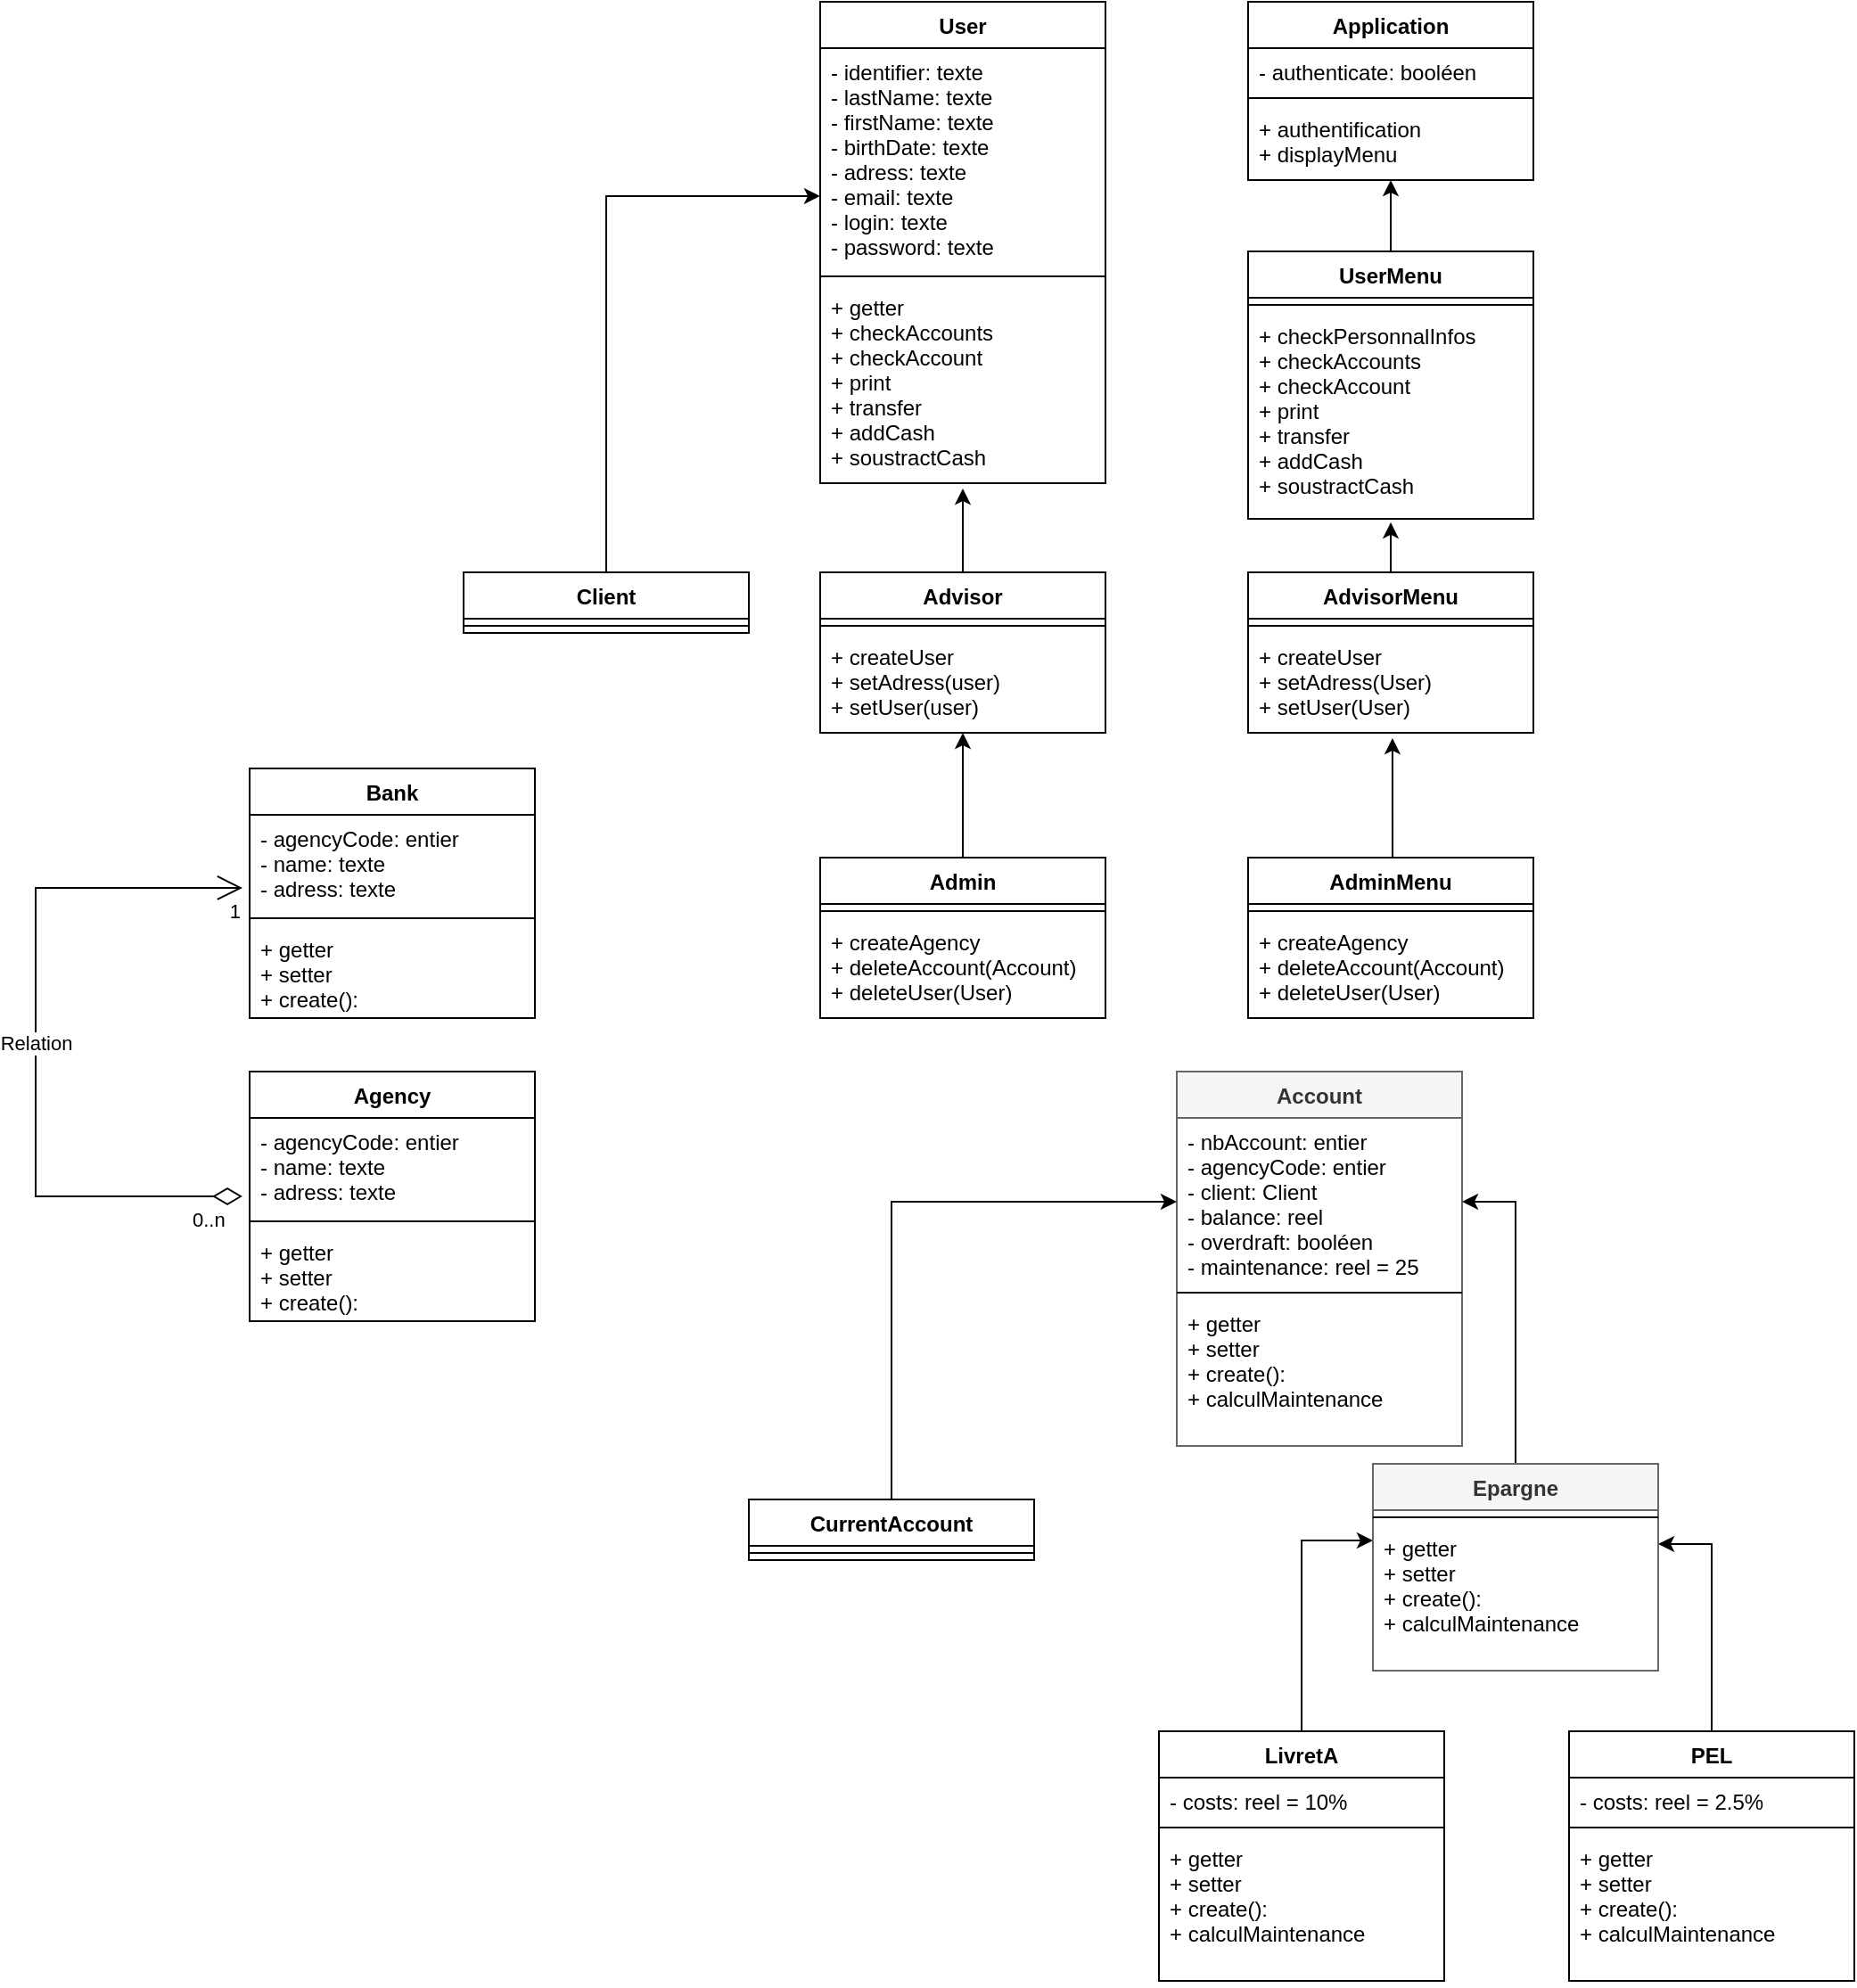<mxfile version="15.8.7" type="device"><diagram id="C5RBs43oDa-KdzZeNtuy" name="Page-1"><mxGraphModel dx="1695" dy="1722" grid="1" gridSize="10" guides="1" tooltips="1" connect="1" arrows="1" fold="1" page="1" pageScale="1" pageWidth="827" pageHeight="1169" math="0" shadow="0"><root><mxCell id="WIyWlLk6GJQsqaUBKTNV-0"/><mxCell id="WIyWlLk6GJQsqaUBKTNV-1" parent="WIyWlLk6GJQsqaUBKTNV-0"/><mxCell id="sFiPzf7V4oQ0W2Qqx_A2-0" value="Account" style="swimlane;fontStyle=1;align=center;verticalAlign=top;childLayout=stackLayout;horizontal=1;startSize=26;horizontalStack=0;resizeParent=1;resizeParentMax=0;resizeLast=0;collapsible=1;marginBottom=0;fillColor=#f5f5f5;fontColor=#333333;strokeColor=#666666;" vertex="1" parent="WIyWlLk6GJQsqaUBKTNV-1"><mxGeometry x="320" y="240" width="160" height="210" as="geometry"/></mxCell><mxCell id="sFiPzf7V4oQ0W2Qqx_A2-1" value="- nbAccount: entier&#10;- agencyCode: entier&#10;- client: Client&#10;- balance: reel&#10;- overdraft: booléen&#10;- maintenance: reel = 25" style="text;strokeColor=none;fillColor=none;align=left;verticalAlign=top;spacingLeft=4;spacingRight=4;overflow=hidden;rotatable=0;points=[[0,0.5],[1,0.5]];portConstraint=eastwest;" vertex="1" parent="sFiPzf7V4oQ0W2Qqx_A2-0"><mxGeometry y="26" width="160" height="94" as="geometry"/></mxCell><mxCell id="sFiPzf7V4oQ0W2Qqx_A2-2" value="" style="line;strokeWidth=1;fillColor=none;align=left;verticalAlign=middle;spacingTop=-1;spacingLeft=3;spacingRight=3;rotatable=0;labelPosition=right;points=[];portConstraint=eastwest;" vertex="1" parent="sFiPzf7V4oQ0W2Qqx_A2-0"><mxGeometry y="120" width="160" height="8" as="geometry"/></mxCell><mxCell id="sFiPzf7V4oQ0W2Qqx_A2-3" value="+ getter&#10;+ setter&#10;+ create(): &#10;+ calculMaintenance" style="text;strokeColor=none;fillColor=none;align=left;verticalAlign=top;spacingLeft=4;spacingRight=4;overflow=hidden;rotatable=0;points=[[0,0.5],[1,0.5]];portConstraint=eastwest;" vertex="1" parent="sFiPzf7V4oQ0W2Qqx_A2-0"><mxGeometry y="128" width="160" height="82" as="geometry"/></mxCell><mxCell id="sFiPzf7V4oQ0W2Qqx_A2-26" style="edgeStyle=orthogonalEdgeStyle;rounded=0;orthogonalLoop=1;jettySize=auto;html=1;" edge="1" parent="WIyWlLk6GJQsqaUBKTNV-1" source="sFiPzf7V4oQ0W2Qqx_A2-4" target="sFiPzf7V4oQ0W2Qqx_A2-1"><mxGeometry relative="1" as="geometry"/></mxCell><mxCell id="sFiPzf7V4oQ0W2Qqx_A2-4" value="CurrentAccount" style="swimlane;fontStyle=1;align=center;verticalAlign=top;childLayout=stackLayout;horizontal=1;startSize=26;horizontalStack=0;resizeParent=1;resizeParentMax=0;resizeLast=0;collapsible=1;marginBottom=0;" vertex="1" parent="WIyWlLk6GJQsqaUBKTNV-1"><mxGeometry x="80" y="480" width="160" height="34" as="geometry"/></mxCell><mxCell id="sFiPzf7V4oQ0W2Qqx_A2-6" value="" style="line;strokeWidth=1;fillColor=none;align=left;verticalAlign=middle;spacingTop=-1;spacingLeft=3;spacingRight=3;rotatable=0;labelPosition=right;points=[];portConstraint=eastwest;" vertex="1" parent="sFiPzf7V4oQ0W2Qqx_A2-4"><mxGeometry y="26" width="160" height="8" as="geometry"/></mxCell><mxCell id="sFiPzf7V4oQ0W2Qqx_A2-30" style="edgeStyle=orthogonalEdgeStyle;rounded=0;orthogonalLoop=1;jettySize=auto;html=1;exitX=0.5;exitY=0;exitDx=0;exitDy=0;entryX=0;entryY=0.11;entryDx=0;entryDy=0;entryPerimeter=0;" edge="1" parent="WIyWlLk6GJQsqaUBKTNV-1" source="sFiPzf7V4oQ0W2Qqx_A2-18" target="sFiPzf7V4oQ0W2Qqx_A2-89"><mxGeometry relative="1" as="geometry"/></mxCell><mxCell id="sFiPzf7V4oQ0W2Qqx_A2-18" value="LivretA" style="swimlane;fontStyle=1;align=center;verticalAlign=top;childLayout=stackLayout;horizontal=1;startSize=26;horizontalStack=0;resizeParent=1;resizeParentMax=0;resizeLast=0;collapsible=1;marginBottom=0;" vertex="1" parent="WIyWlLk6GJQsqaUBKTNV-1"><mxGeometry x="310" y="610" width="160" height="140" as="geometry"/></mxCell><mxCell id="sFiPzf7V4oQ0W2Qqx_A2-19" value="- costs: reel = 10%" style="text;strokeColor=none;fillColor=none;align=left;verticalAlign=top;spacingLeft=4;spacingRight=4;overflow=hidden;rotatable=0;points=[[0,0.5],[1,0.5]];portConstraint=eastwest;" vertex="1" parent="sFiPzf7V4oQ0W2Qqx_A2-18"><mxGeometry y="26" width="160" height="24" as="geometry"/></mxCell><mxCell id="sFiPzf7V4oQ0W2Qqx_A2-20" value="" style="line;strokeWidth=1;fillColor=none;align=left;verticalAlign=middle;spacingTop=-1;spacingLeft=3;spacingRight=3;rotatable=0;labelPosition=right;points=[];portConstraint=eastwest;" vertex="1" parent="sFiPzf7V4oQ0W2Qqx_A2-18"><mxGeometry y="50" width="160" height="8" as="geometry"/></mxCell><mxCell id="sFiPzf7V4oQ0W2Qqx_A2-21" value="+ getter&#10;+ setter&#10;+ create(): &#10;+ calculMaintenance" style="text;strokeColor=none;fillColor=none;align=left;verticalAlign=top;spacingLeft=4;spacingRight=4;overflow=hidden;rotatable=0;points=[[0,0.5],[1,0.5]];portConstraint=eastwest;" vertex="1" parent="sFiPzf7V4oQ0W2Qqx_A2-18"><mxGeometry y="58" width="160" height="82" as="geometry"/></mxCell><mxCell id="sFiPzf7V4oQ0W2Qqx_A2-92" style="edgeStyle=orthogonalEdgeStyle;rounded=0;orthogonalLoop=1;jettySize=auto;html=1;exitX=0.5;exitY=0;exitDx=0;exitDy=0;entryX=1;entryY=0.134;entryDx=0;entryDy=0;entryPerimeter=0;" edge="1" parent="WIyWlLk6GJQsqaUBKTNV-1" source="sFiPzf7V4oQ0W2Qqx_A2-22" target="sFiPzf7V4oQ0W2Qqx_A2-89"><mxGeometry relative="1" as="geometry"/></mxCell><mxCell id="sFiPzf7V4oQ0W2Qqx_A2-22" value="PEL" style="swimlane;fontStyle=1;align=center;verticalAlign=top;childLayout=stackLayout;horizontal=1;startSize=26;horizontalStack=0;resizeParent=1;resizeParentMax=0;resizeLast=0;collapsible=1;marginBottom=0;" vertex="1" parent="WIyWlLk6GJQsqaUBKTNV-1"><mxGeometry x="540" y="610" width="160" height="140" as="geometry"/></mxCell><mxCell id="sFiPzf7V4oQ0W2Qqx_A2-23" value="- costs: reel = 2.5%" style="text;strokeColor=none;fillColor=none;align=left;verticalAlign=top;spacingLeft=4;spacingRight=4;overflow=hidden;rotatable=0;points=[[0,0.5],[1,0.5]];portConstraint=eastwest;" vertex="1" parent="sFiPzf7V4oQ0W2Qqx_A2-22"><mxGeometry y="26" width="160" height="24" as="geometry"/></mxCell><mxCell id="sFiPzf7V4oQ0W2Qqx_A2-24" value="" style="line;strokeWidth=1;fillColor=none;align=left;verticalAlign=middle;spacingTop=-1;spacingLeft=3;spacingRight=3;rotatable=0;labelPosition=right;points=[];portConstraint=eastwest;" vertex="1" parent="sFiPzf7V4oQ0W2Qqx_A2-22"><mxGeometry y="50" width="160" height="8" as="geometry"/></mxCell><mxCell id="sFiPzf7V4oQ0W2Qqx_A2-25" value="+ getter&#10;+ setter&#10;+ create(): &#10;+ calculMaintenance" style="text;strokeColor=none;fillColor=none;align=left;verticalAlign=top;spacingLeft=4;spacingRight=4;overflow=hidden;rotatable=0;points=[[0,0.5],[1,0.5]];portConstraint=eastwest;" vertex="1" parent="sFiPzf7V4oQ0W2Qqx_A2-22"><mxGeometry y="58" width="160" height="82" as="geometry"/></mxCell><mxCell id="sFiPzf7V4oQ0W2Qqx_A2-31" value="Agency" style="swimlane;fontStyle=1;align=center;verticalAlign=top;childLayout=stackLayout;horizontal=1;startSize=26;horizontalStack=0;resizeParent=1;resizeParentMax=0;resizeLast=0;collapsible=1;marginBottom=0;" vertex="1" parent="WIyWlLk6GJQsqaUBKTNV-1"><mxGeometry x="-200" y="240" width="160" height="140" as="geometry"/></mxCell><mxCell id="sFiPzf7V4oQ0W2Qqx_A2-32" value="- agencyCode: entier&#10;- name: texte&#10;- adress: texte" style="text;strokeColor=none;fillColor=none;align=left;verticalAlign=top;spacingLeft=4;spacingRight=4;overflow=hidden;rotatable=0;points=[[0,0.5],[1,0.5]];portConstraint=eastwest;" vertex="1" parent="sFiPzf7V4oQ0W2Qqx_A2-31"><mxGeometry y="26" width="160" height="54" as="geometry"/></mxCell><mxCell id="sFiPzf7V4oQ0W2Qqx_A2-33" value="" style="line;strokeWidth=1;fillColor=none;align=left;verticalAlign=middle;spacingTop=-1;spacingLeft=3;spacingRight=3;rotatable=0;labelPosition=right;points=[];portConstraint=eastwest;" vertex="1" parent="sFiPzf7V4oQ0W2Qqx_A2-31"><mxGeometry y="80" width="160" height="8" as="geometry"/></mxCell><mxCell id="sFiPzf7V4oQ0W2Qqx_A2-34" value="+ getter&#10;+ setter&#10;+ create(): &#10;" style="text;strokeColor=none;fillColor=none;align=left;verticalAlign=top;spacingLeft=4;spacingRight=4;overflow=hidden;rotatable=0;points=[[0,0.5],[1,0.5]];portConstraint=eastwest;" vertex="1" parent="sFiPzf7V4oQ0W2Qqx_A2-31"><mxGeometry y="88" width="160" height="52" as="geometry"/></mxCell><mxCell id="sFiPzf7V4oQ0W2Qqx_A2-35" value="User" style="swimlane;fontStyle=1;align=center;verticalAlign=top;childLayout=stackLayout;horizontal=1;startSize=26;horizontalStack=0;resizeParent=1;resizeParentMax=0;resizeLast=0;collapsible=1;marginBottom=0;" vertex="1" parent="WIyWlLk6GJQsqaUBKTNV-1"><mxGeometry x="120" y="-360" width="160" height="270" as="geometry"/></mxCell><mxCell id="sFiPzf7V4oQ0W2Qqx_A2-36" value="- identifier: texte&#10;- lastName: texte&#10;- firstName: texte&#10;- birthDate: texte&#10;- adress: texte&#10;- email: texte&#10;- login: texte&#10;- password: texte" style="text;strokeColor=none;fillColor=none;align=left;verticalAlign=top;spacingLeft=4;spacingRight=4;overflow=hidden;rotatable=0;points=[[0,0.5],[1,0.5]];portConstraint=eastwest;" vertex="1" parent="sFiPzf7V4oQ0W2Qqx_A2-35"><mxGeometry y="26" width="160" height="124" as="geometry"/></mxCell><mxCell id="sFiPzf7V4oQ0W2Qqx_A2-37" value="" style="line;strokeWidth=1;fillColor=none;align=left;verticalAlign=middle;spacingTop=-1;spacingLeft=3;spacingRight=3;rotatable=0;labelPosition=right;points=[];portConstraint=eastwest;" vertex="1" parent="sFiPzf7V4oQ0W2Qqx_A2-35"><mxGeometry y="150" width="160" height="8" as="geometry"/></mxCell><mxCell id="sFiPzf7V4oQ0W2Qqx_A2-38" value="+ getter&#10;+ checkAccounts&#10;+ checkAccount&#10;+ print&#10;+ transfer &#10;+ addCash&#10;+ soustractCash" style="text;strokeColor=none;fillColor=none;align=left;verticalAlign=top;spacingLeft=4;spacingRight=4;overflow=hidden;rotatable=0;points=[[0,0.5],[1,0.5]];portConstraint=eastwest;" vertex="1" parent="sFiPzf7V4oQ0W2Qqx_A2-35"><mxGeometry y="158" width="160" height="112" as="geometry"/></mxCell><mxCell id="sFiPzf7V4oQ0W2Qqx_A2-52" value="" style="edgeStyle=orthogonalEdgeStyle;rounded=0;orthogonalLoop=1;jettySize=auto;html=1;entryX=0.5;entryY=1.027;entryDx=0;entryDy=0;entryPerimeter=0;" edge="1" parent="WIyWlLk6GJQsqaUBKTNV-1" source="sFiPzf7V4oQ0W2Qqx_A2-39" target="sFiPzf7V4oQ0W2Qqx_A2-38"><mxGeometry relative="1" as="geometry"><mxPoint x="200" y="-80" as="targetPoint"/><Array as="points"><mxPoint x="200" y="-80"/><mxPoint x="200" y="-80"/></Array></mxGeometry></mxCell><mxCell id="sFiPzf7V4oQ0W2Qqx_A2-39" value="Advisor" style="swimlane;fontStyle=1;align=center;verticalAlign=top;childLayout=stackLayout;horizontal=1;startSize=26;horizontalStack=0;resizeParent=1;resizeParentMax=0;resizeLast=0;collapsible=1;marginBottom=0;" vertex="1" parent="WIyWlLk6GJQsqaUBKTNV-1"><mxGeometry x="120" y="-40" width="160" height="90" as="geometry"/></mxCell><mxCell id="sFiPzf7V4oQ0W2Qqx_A2-41" value="" style="line;strokeWidth=1;fillColor=none;align=left;verticalAlign=middle;spacingTop=-1;spacingLeft=3;spacingRight=3;rotatable=0;labelPosition=right;points=[];portConstraint=eastwest;" vertex="1" parent="sFiPzf7V4oQ0W2Qqx_A2-39"><mxGeometry y="26" width="160" height="8" as="geometry"/></mxCell><mxCell id="sFiPzf7V4oQ0W2Qqx_A2-42" value="+ createUser&#10;+ setAdress(user)&#10;+ setUser(user) &#10;" style="text;strokeColor=none;fillColor=none;align=left;verticalAlign=top;spacingLeft=4;spacingRight=4;overflow=hidden;rotatable=0;points=[[0,0.5],[1,0.5]];portConstraint=eastwest;" vertex="1" parent="sFiPzf7V4oQ0W2Qqx_A2-39"><mxGeometry y="34" width="160" height="56" as="geometry"/></mxCell><mxCell id="sFiPzf7V4oQ0W2Qqx_A2-48" style="edgeStyle=orthogonalEdgeStyle;rounded=0;orthogonalLoop=1;jettySize=auto;html=1;exitX=0.5;exitY=0;exitDx=0;exitDy=0;entryX=0.5;entryY=1;entryDx=0;entryDy=0;entryPerimeter=0;" edge="1" parent="WIyWlLk6GJQsqaUBKTNV-1" source="sFiPzf7V4oQ0W2Qqx_A2-43" target="sFiPzf7V4oQ0W2Qqx_A2-42"><mxGeometry relative="1" as="geometry"/></mxCell><mxCell id="sFiPzf7V4oQ0W2Qqx_A2-43" value="Admin" style="swimlane;fontStyle=1;align=center;verticalAlign=top;childLayout=stackLayout;horizontal=1;startSize=26;horizontalStack=0;resizeParent=1;resizeParentMax=0;resizeLast=0;collapsible=1;marginBottom=0;" vertex="1" parent="WIyWlLk6GJQsqaUBKTNV-1"><mxGeometry x="120" y="120" width="160" height="90" as="geometry"/></mxCell><mxCell id="sFiPzf7V4oQ0W2Qqx_A2-44" value="" style="line;strokeWidth=1;fillColor=none;align=left;verticalAlign=middle;spacingTop=-1;spacingLeft=3;spacingRight=3;rotatable=0;labelPosition=right;points=[];portConstraint=eastwest;" vertex="1" parent="sFiPzf7V4oQ0W2Qqx_A2-43"><mxGeometry y="26" width="160" height="8" as="geometry"/></mxCell><mxCell id="sFiPzf7V4oQ0W2Qqx_A2-45" value="+ createAgency&#10;+ deleteAccount(Account)&#10;+ deleteUser(User)" style="text;strokeColor=none;fillColor=none;align=left;verticalAlign=top;spacingLeft=4;spacingRight=4;overflow=hidden;rotatable=0;points=[[0,0.5],[1,0.5]];portConstraint=eastwest;" vertex="1" parent="sFiPzf7V4oQ0W2Qqx_A2-43"><mxGeometry y="34" width="160" height="56" as="geometry"/></mxCell><mxCell id="sFiPzf7V4oQ0W2Qqx_A2-57" value="Application" style="swimlane;fontStyle=1;align=center;verticalAlign=top;childLayout=stackLayout;horizontal=1;startSize=26;horizontalStack=0;resizeParent=1;resizeParentMax=0;resizeLast=0;collapsible=1;marginBottom=0;" vertex="1" parent="WIyWlLk6GJQsqaUBKTNV-1"><mxGeometry x="360" y="-360" width="160" height="100" as="geometry"/></mxCell><mxCell id="sFiPzf7V4oQ0W2Qqx_A2-58" value="- authenticate: booléen" style="text;strokeColor=none;fillColor=none;align=left;verticalAlign=top;spacingLeft=4;spacingRight=4;overflow=hidden;rotatable=0;points=[[0,0.5],[1,0.5]];portConstraint=eastwest;" vertex="1" parent="sFiPzf7V4oQ0W2Qqx_A2-57"><mxGeometry y="26" width="160" height="24" as="geometry"/></mxCell><mxCell id="sFiPzf7V4oQ0W2Qqx_A2-59" value="" style="line;strokeWidth=1;fillColor=none;align=left;verticalAlign=middle;spacingTop=-1;spacingLeft=3;spacingRight=3;rotatable=0;labelPosition=right;points=[];portConstraint=eastwest;" vertex="1" parent="sFiPzf7V4oQ0W2Qqx_A2-57"><mxGeometry y="50" width="160" height="8" as="geometry"/></mxCell><mxCell id="sFiPzf7V4oQ0W2Qqx_A2-60" value="+ authentification&#10;+ displayMenu" style="text;strokeColor=none;fillColor=none;align=left;verticalAlign=top;spacingLeft=4;spacingRight=4;overflow=hidden;rotatable=0;points=[[0,0.5],[1,0.5]];portConstraint=eastwest;" vertex="1" parent="sFiPzf7V4oQ0W2Qqx_A2-57"><mxGeometry y="58" width="160" height="42" as="geometry"/></mxCell><mxCell id="sFiPzf7V4oQ0W2Qqx_A2-72" style="edgeStyle=orthogonalEdgeStyle;rounded=0;orthogonalLoop=1;jettySize=auto;html=1;exitX=0.5;exitY=0;exitDx=0;exitDy=0;entryX=0.5;entryY=1;entryDx=0;entryDy=0;entryPerimeter=0;" edge="1" parent="WIyWlLk6GJQsqaUBKTNV-1" source="sFiPzf7V4oQ0W2Qqx_A2-61" target="sFiPzf7V4oQ0W2Qqx_A2-60"><mxGeometry relative="1" as="geometry"/></mxCell><mxCell id="sFiPzf7V4oQ0W2Qqx_A2-61" value="UserMenu" style="swimlane;fontStyle=1;align=center;verticalAlign=top;childLayout=stackLayout;horizontal=1;startSize=26;horizontalStack=0;resizeParent=1;resizeParentMax=0;resizeLast=0;collapsible=1;marginBottom=0;" vertex="1" parent="WIyWlLk6GJQsqaUBKTNV-1"><mxGeometry x="360" y="-220" width="160" height="150" as="geometry"/></mxCell><mxCell id="sFiPzf7V4oQ0W2Qqx_A2-63" value="" style="line;strokeWidth=1;fillColor=none;align=left;verticalAlign=middle;spacingTop=-1;spacingLeft=3;spacingRight=3;rotatable=0;labelPosition=right;points=[];portConstraint=eastwest;" vertex="1" parent="sFiPzf7V4oQ0W2Qqx_A2-61"><mxGeometry y="26" width="160" height="8" as="geometry"/></mxCell><mxCell id="sFiPzf7V4oQ0W2Qqx_A2-64" value="+ checkPersonnalInfos&#10;+ checkAccounts&#10;+ checkAccount&#10;+ print&#10;+ transfer&#10;+ addCash&#10;+ soustractCash" style="text;strokeColor=none;fillColor=none;align=left;verticalAlign=top;spacingLeft=4;spacingRight=4;overflow=hidden;rotatable=0;points=[[0,0.5],[1,0.5]];portConstraint=eastwest;" vertex="1" parent="sFiPzf7V4oQ0W2Qqx_A2-61"><mxGeometry y="34" width="160" height="116" as="geometry"/></mxCell><mxCell id="sFiPzf7V4oQ0W2Qqx_A2-73" style="edgeStyle=orthogonalEdgeStyle;rounded=0;orthogonalLoop=1;jettySize=auto;html=1;exitX=0.5;exitY=0;exitDx=0;exitDy=0;entryX=0.5;entryY=1.017;entryDx=0;entryDy=0;entryPerimeter=0;" edge="1" parent="WIyWlLk6GJQsqaUBKTNV-1" source="sFiPzf7V4oQ0W2Qqx_A2-65" target="sFiPzf7V4oQ0W2Qqx_A2-64"><mxGeometry relative="1" as="geometry"/></mxCell><mxCell id="sFiPzf7V4oQ0W2Qqx_A2-65" value="AdvisorMenu" style="swimlane;fontStyle=1;align=center;verticalAlign=top;childLayout=stackLayout;horizontal=1;startSize=26;horizontalStack=0;resizeParent=1;resizeParentMax=0;resizeLast=0;collapsible=1;marginBottom=0;" vertex="1" parent="WIyWlLk6GJQsqaUBKTNV-1"><mxGeometry x="360" y="-40" width="160" height="90" as="geometry"/></mxCell><mxCell id="sFiPzf7V4oQ0W2Qqx_A2-66" value="" style="line;strokeWidth=1;fillColor=none;align=left;verticalAlign=middle;spacingTop=-1;spacingLeft=3;spacingRight=3;rotatable=0;labelPosition=right;points=[];portConstraint=eastwest;" vertex="1" parent="sFiPzf7V4oQ0W2Qqx_A2-65"><mxGeometry y="26" width="160" height="8" as="geometry"/></mxCell><mxCell id="sFiPzf7V4oQ0W2Qqx_A2-67" value="+ createUser&#10;+ setAdress(User)&#10;+ setUser(User)" style="text;strokeColor=none;fillColor=none;align=left;verticalAlign=top;spacingLeft=4;spacingRight=4;overflow=hidden;rotatable=0;points=[[0,0.5],[1,0.5]];portConstraint=eastwest;" vertex="1" parent="sFiPzf7V4oQ0W2Qqx_A2-65"><mxGeometry y="34" width="160" height="56" as="geometry"/></mxCell><mxCell id="sFiPzf7V4oQ0W2Qqx_A2-74" style="edgeStyle=orthogonalEdgeStyle;rounded=0;orthogonalLoop=1;jettySize=auto;html=1;exitX=0.5;exitY=0;exitDx=0;exitDy=0;entryX=0.506;entryY=1.054;entryDx=0;entryDy=0;entryPerimeter=0;" edge="1" parent="WIyWlLk6GJQsqaUBKTNV-1" source="sFiPzf7V4oQ0W2Qqx_A2-68" target="sFiPzf7V4oQ0W2Qqx_A2-67"><mxGeometry relative="1" as="geometry"><mxPoint x="440" y="60" as="targetPoint"/><Array as="points"><mxPoint x="441" y="120"/></Array></mxGeometry></mxCell><mxCell id="sFiPzf7V4oQ0W2Qqx_A2-68" value="AdminMenu" style="swimlane;fontStyle=1;align=center;verticalAlign=top;childLayout=stackLayout;horizontal=1;startSize=26;horizontalStack=0;resizeParent=1;resizeParentMax=0;resizeLast=0;collapsible=1;marginBottom=0;" vertex="1" parent="WIyWlLk6GJQsqaUBKTNV-1"><mxGeometry x="360" y="120" width="160" height="90" as="geometry"/></mxCell><mxCell id="sFiPzf7V4oQ0W2Qqx_A2-69" value="" style="line;strokeWidth=1;fillColor=none;align=left;verticalAlign=middle;spacingTop=-1;spacingLeft=3;spacingRight=3;rotatable=0;labelPosition=right;points=[];portConstraint=eastwest;" vertex="1" parent="sFiPzf7V4oQ0W2Qqx_A2-68"><mxGeometry y="26" width="160" height="8" as="geometry"/></mxCell><mxCell id="sFiPzf7V4oQ0W2Qqx_A2-70" value="+ createAgency&#10;+ deleteAccount(Account)&#10;+ deleteUser(User)" style="text;strokeColor=none;fillColor=none;align=left;verticalAlign=top;spacingLeft=4;spacingRight=4;overflow=hidden;rotatable=0;points=[[0,0.5],[1,0.5]];portConstraint=eastwest;" vertex="1" parent="sFiPzf7V4oQ0W2Qqx_A2-68"><mxGeometry y="34" width="160" height="56" as="geometry"/></mxCell><mxCell id="sFiPzf7V4oQ0W2Qqx_A2-78" style="edgeStyle=orthogonalEdgeStyle;rounded=0;orthogonalLoop=1;jettySize=auto;html=1;exitX=0.5;exitY=0;exitDx=0;exitDy=0;entryX=0;entryY=0.669;entryDx=0;entryDy=0;entryPerimeter=0;" edge="1" parent="WIyWlLk6GJQsqaUBKTNV-1" source="sFiPzf7V4oQ0W2Qqx_A2-75" target="sFiPzf7V4oQ0W2Qqx_A2-36"><mxGeometry relative="1" as="geometry"/></mxCell><mxCell id="sFiPzf7V4oQ0W2Qqx_A2-75" value="Client" style="swimlane;fontStyle=1;align=center;verticalAlign=top;childLayout=stackLayout;horizontal=1;startSize=26;horizontalStack=0;resizeParent=1;resizeParentMax=0;resizeLast=0;collapsible=1;marginBottom=0;" vertex="1" parent="WIyWlLk6GJQsqaUBKTNV-1"><mxGeometry x="-80" y="-40" width="160" height="34" as="geometry"/></mxCell><mxCell id="sFiPzf7V4oQ0W2Qqx_A2-76" value="" style="line;strokeWidth=1;fillColor=none;align=left;verticalAlign=middle;spacingTop=-1;spacingLeft=3;spacingRight=3;rotatable=0;labelPosition=right;points=[];portConstraint=eastwest;" vertex="1" parent="sFiPzf7V4oQ0W2Qqx_A2-75"><mxGeometry y="26" width="160" height="8" as="geometry"/></mxCell><mxCell id="sFiPzf7V4oQ0W2Qqx_A2-79" value="Bank" style="swimlane;fontStyle=1;align=center;verticalAlign=top;childLayout=stackLayout;horizontal=1;startSize=26;horizontalStack=0;resizeParent=1;resizeParentMax=0;resizeLast=0;collapsible=1;marginBottom=0;" vertex="1" parent="WIyWlLk6GJQsqaUBKTNV-1"><mxGeometry x="-200" y="70" width="160" height="140" as="geometry"/></mxCell><mxCell id="sFiPzf7V4oQ0W2Qqx_A2-80" value="- agencyCode: entier&#10;- name: texte&#10;- adress: texte" style="text;strokeColor=none;fillColor=none;align=left;verticalAlign=top;spacingLeft=4;spacingRight=4;overflow=hidden;rotatable=0;points=[[0,0.5],[1,0.5]];portConstraint=eastwest;" vertex="1" parent="sFiPzf7V4oQ0W2Qqx_A2-79"><mxGeometry y="26" width="160" height="54" as="geometry"/></mxCell><mxCell id="sFiPzf7V4oQ0W2Qqx_A2-81" value="" style="line;strokeWidth=1;fillColor=none;align=left;verticalAlign=middle;spacingTop=-1;spacingLeft=3;spacingRight=3;rotatable=0;labelPosition=right;points=[];portConstraint=eastwest;" vertex="1" parent="sFiPzf7V4oQ0W2Qqx_A2-79"><mxGeometry y="80" width="160" height="8" as="geometry"/></mxCell><mxCell id="sFiPzf7V4oQ0W2Qqx_A2-82" value="+ getter&#10;+ setter&#10;+ create(): &#10;" style="text;strokeColor=none;fillColor=none;align=left;verticalAlign=top;spacingLeft=4;spacingRight=4;overflow=hidden;rotatable=0;points=[[0,0.5],[1,0.5]];portConstraint=eastwest;" vertex="1" parent="sFiPzf7V4oQ0W2Qqx_A2-79"><mxGeometry y="88" width="160" height="52" as="geometry"/></mxCell><mxCell id="sFiPzf7V4oQ0W2Qqx_A2-83" value="Relation" style="endArrow=open;html=1;endSize=12;startArrow=diamondThin;startSize=14;startFill=0;edgeStyle=orthogonalEdgeStyle;rounded=0;entryX=-0.025;entryY=0.759;entryDx=0;entryDy=0;entryPerimeter=0;" edge="1" parent="WIyWlLk6GJQsqaUBKTNV-1" target="sFiPzf7V4oQ0W2Qqx_A2-80"><mxGeometry relative="1" as="geometry"><mxPoint x="-204" y="310" as="sourcePoint"/><mxPoint x="-40" y="200" as="targetPoint"/><Array as="points"><mxPoint x="-320" y="310"/><mxPoint x="-320" y="137"/></Array></mxGeometry></mxCell><mxCell id="sFiPzf7V4oQ0W2Qqx_A2-84" value="0..n" style="edgeLabel;resizable=0;html=1;align=left;verticalAlign=top;" connectable="0" vertex="1" parent="sFiPzf7V4oQ0W2Qqx_A2-83"><mxGeometry x="-1" relative="1" as="geometry"><mxPoint x="-30" as="offset"/></mxGeometry></mxCell><mxCell id="sFiPzf7V4oQ0W2Qqx_A2-85" value="1" style="edgeLabel;resizable=0;html=1;align=right;verticalAlign=top;" connectable="0" vertex="1" parent="sFiPzf7V4oQ0W2Qqx_A2-83"><mxGeometry x="1" relative="1" as="geometry"/></mxCell><mxCell id="sFiPzf7V4oQ0W2Qqx_A2-93" style="edgeStyle=orthogonalEdgeStyle;rounded=0;orthogonalLoop=1;jettySize=auto;html=1;exitX=0.5;exitY=0;exitDx=0;exitDy=0;entryX=1;entryY=0.5;entryDx=0;entryDy=0;" edge="1" parent="WIyWlLk6GJQsqaUBKTNV-1" source="sFiPzf7V4oQ0W2Qqx_A2-86" target="sFiPzf7V4oQ0W2Qqx_A2-1"><mxGeometry relative="1" as="geometry"/></mxCell><mxCell id="sFiPzf7V4oQ0W2Qqx_A2-86" value="Epargne" style="swimlane;fontStyle=1;align=center;verticalAlign=top;childLayout=stackLayout;horizontal=1;startSize=26;horizontalStack=0;resizeParent=1;resizeParentMax=0;resizeLast=0;collapsible=1;marginBottom=0;fillColor=#f5f5f5;fontColor=#333333;strokeColor=#666666;" vertex="1" parent="WIyWlLk6GJQsqaUBKTNV-1"><mxGeometry x="430" y="460" width="160" height="116" as="geometry"/></mxCell><mxCell id="sFiPzf7V4oQ0W2Qqx_A2-88" value="" style="line;strokeWidth=1;fillColor=none;align=left;verticalAlign=middle;spacingTop=-1;spacingLeft=3;spacingRight=3;rotatable=0;labelPosition=right;points=[];portConstraint=eastwest;" vertex="1" parent="sFiPzf7V4oQ0W2Qqx_A2-86"><mxGeometry y="26" width="160" height="8" as="geometry"/></mxCell><mxCell id="sFiPzf7V4oQ0W2Qqx_A2-89" value="+ getter&#10;+ setter&#10;+ create(): &#10;+ calculMaintenance" style="text;strokeColor=none;fillColor=none;align=left;verticalAlign=top;spacingLeft=4;spacingRight=4;overflow=hidden;rotatable=0;points=[[0,0.5],[1,0.5]];portConstraint=eastwest;" vertex="1" parent="sFiPzf7V4oQ0W2Qqx_A2-86"><mxGeometry y="34" width="160" height="82" as="geometry"/></mxCell></root></mxGraphModel></diagram></mxfile>